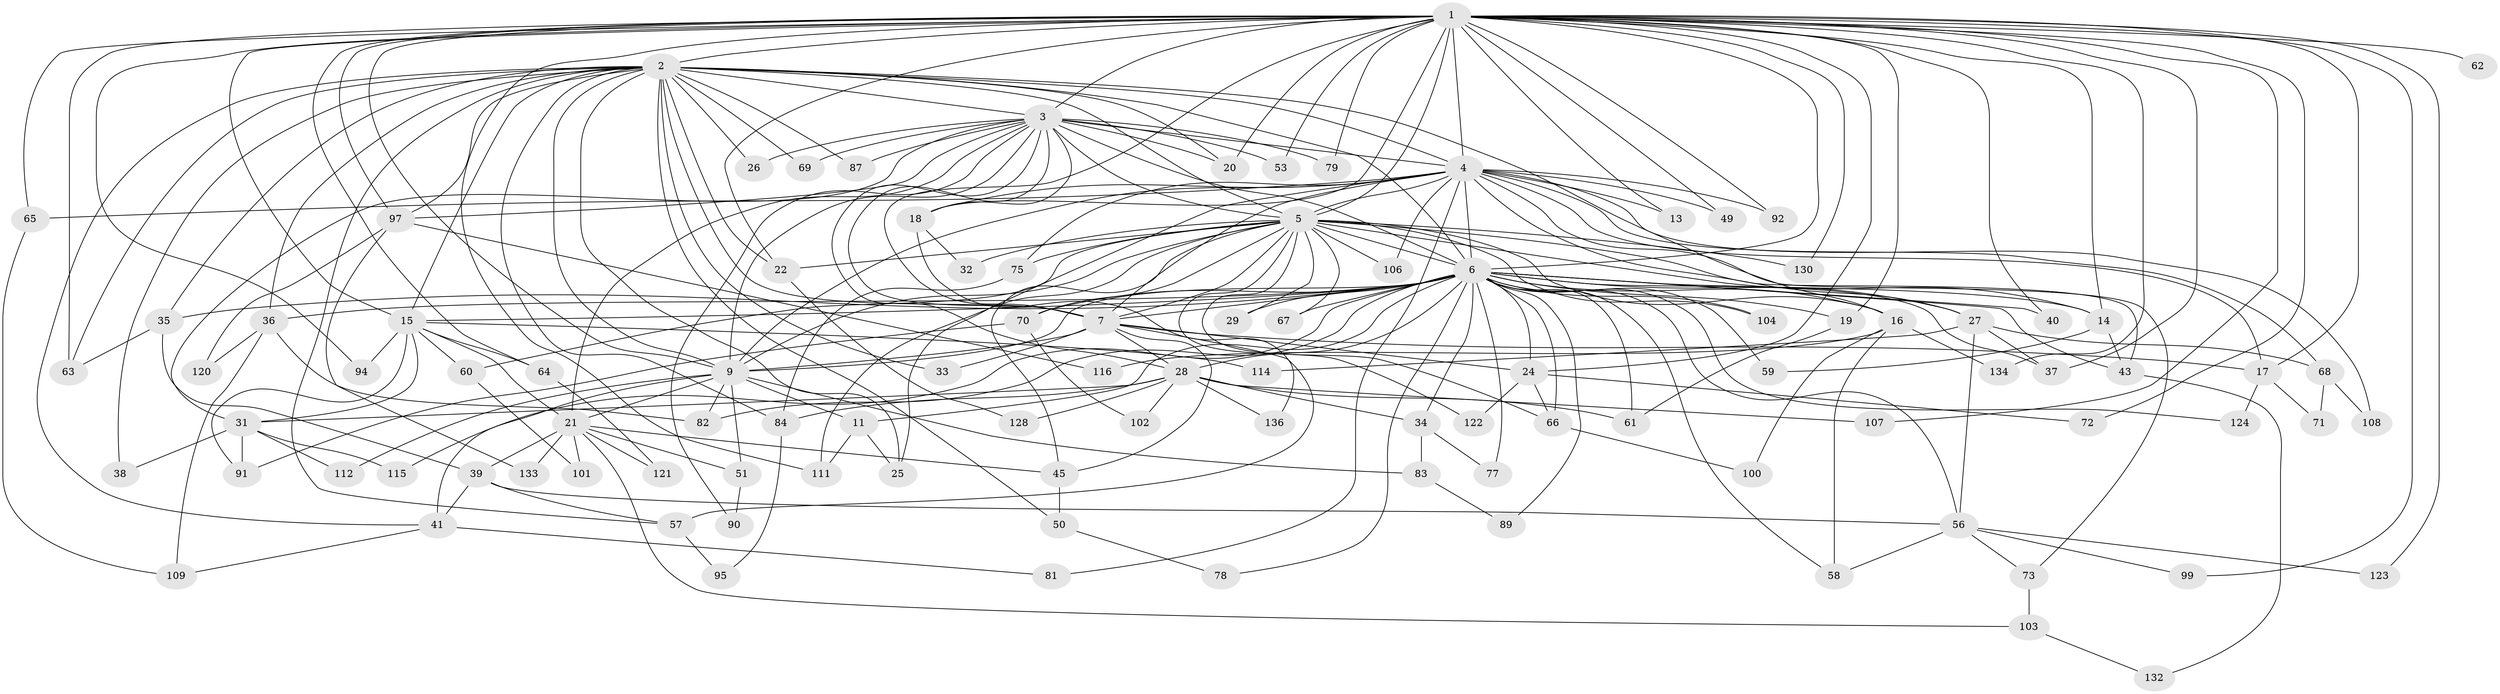 // Generated by graph-tools (version 1.1) at 2025/51/02/27/25 19:51:50]
// undirected, 102 vertices, 243 edges
graph export_dot {
graph [start="1"]
  node [color=gray90,style=filled];
  1 [super="+10"];
  2 [super="+12"];
  3 [super="+105"];
  4 [super="+8"];
  5 [super="+46"];
  6 [super="+23"];
  7 [super="+44"];
  9;
  11 [super="+74"];
  13;
  14 [super="+125"];
  15 [super="+118"];
  16;
  17 [super="+47"];
  18 [super="+88"];
  19;
  20 [super="+42"];
  21 [super="+30"];
  22 [super="+126"];
  24 [super="+52"];
  25;
  26;
  27;
  28 [super="+48"];
  29;
  31 [super="+76"];
  32;
  33;
  34;
  35 [super="+85"];
  36 [super="+113"];
  37 [super="+131"];
  38;
  39 [super="+135"];
  40;
  41 [super="+55"];
  43 [super="+54"];
  45 [super="+80"];
  49;
  50;
  51;
  53;
  56 [super="+93"];
  57;
  58 [super="+117"];
  59;
  60;
  61 [super="+86"];
  62;
  63;
  64;
  65;
  66 [super="+96"];
  67;
  68;
  69;
  70 [super="+129"];
  71;
  72;
  73;
  75;
  77;
  78;
  79;
  81;
  82 [super="+127"];
  83;
  84 [super="+98"];
  87;
  89;
  90;
  91;
  92;
  94;
  95;
  97 [super="+110"];
  99;
  100;
  101;
  102;
  103;
  104;
  106;
  107;
  108;
  109;
  111 [super="+119"];
  112;
  114;
  115;
  116;
  120;
  121;
  122;
  123;
  124;
  128;
  130;
  132;
  133;
  134;
  136;
  1 -- 2 [weight=2];
  1 -- 3 [weight=2];
  1 -- 4 [weight=4];
  1 -- 5 [weight=2];
  1 -- 6 [weight=2];
  1 -- 7 [weight=2];
  1 -- 9 [weight=2];
  1 -- 13;
  1 -- 14;
  1 -- 17;
  1 -- 19;
  1 -- 37;
  1 -- 40;
  1 -- 49;
  1 -- 64;
  1 -- 99;
  1 -- 107;
  1 -- 111;
  1 -- 123;
  1 -- 18;
  1 -- 65;
  1 -- 130;
  1 -- 134;
  1 -- 72;
  1 -- 15;
  1 -- 79;
  1 -- 20;
  1 -- 22;
  1 -- 24;
  1 -- 92;
  1 -- 94;
  1 -- 53;
  1 -- 62;
  1 -- 63;
  1 -- 97;
  2 -- 3;
  2 -- 4 [weight=2];
  2 -- 5;
  2 -- 6;
  2 -- 7 [weight=2];
  2 -- 9;
  2 -- 15;
  2 -- 16;
  2 -- 25;
  2 -- 26;
  2 -- 33;
  2 -- 36;
  2 -- 41;
  2 -- 57;
  2 -- 63;
  2 -- 69;
  2 -- 84;
  2 -- 87;
  2 -- 97;
  2 -- 20;
  2 -- 22;
  2 -- 50;
  2 -- 35;
  2 -- 38;
  3 -- 4 [weight=2];
  3 -- 5;
  3 -- 6;
  3 -- 7;
  3 -- 9;
  3 -- 18;
  3 -- 20;
  3 -- 26;
  3 -- 31;
  3 -- 53;
  3 -- 69;
  3 -- 79;
  3 -- 87;
  3 -- 90;
  3 -- 97;
  3 -- 21;
  3 -- 28 [weight=2];
  4 -- 5 [weight=2];
  4 -- 6 [weight=2];
  4 -- 7 [weight=2];
  4 -- 9 [weight=2];
  4 -- 13;
  4 -- 17;
  4 -- 18;
  4 -- 25;
  4 -- 27;
  4 -- 65;
  4 -- 68;
  4 -- 75;
  4 -- 81;
  4 -- 92;
  4 -- 106;
  4 -- 108;
  4 -- 73;
  4 -- 49;
  5 -- 6;
  5 -- 7;
  5 -- 9;
  5 -- 22;
  5 -- 29;
  5 -- 32;
  5 -- 60;
  5 -- 66;
  5 -- 67;
  5 -- 70;
  5 -- 75;
  5 -- 104;
  5 -- 106;
  5 -- 122;
  5 -- 130;
  5 -- 16;
  5 -- 45;
  5 -- 14;
  5 -- 111;
  5 -- 43;
  6 -- 7;
  6 -- 9;
  6 -- 11;
  6 -- 14;
  6 -- 16;
  6 -- 19;
  6 -- 24;
  6 -- 27;
  6 -- 28;
  6 -- 29;
  6 -- 34;
  6 -- 35;
  6 -- 36;
  6 -- 40;
  6 -- 43;
  6 -- 56;
  6 -- 58;
  6 -- 59;
  6 -- 61;
  6 -- 66;
  6 -- 67;
  6 -- 70;
  6 -- 77;
  6 -- 78;
  6 -- 82;
  6 -- 104;
  6 -- 115;
  6 -- 124;
  6 -- 89;
  6 -- 15 [weight=2];
  6 -- 37;
  7 -- 9 [weight=2];
  7 -- 28;
  7 -- 33;
  7 -- 45;
  7 -- 57;
  7 -- 24;
  7 -- 17;
  9 -- 11;
  9 -- 21;
  9 -- 51;
  9 -- 82;
  9 -- 83;
  9 -- 112;
  9 -- 41;
  11 -- 111;
  11 -- 25;
  14 -- 43;
  14 -- 59;
  15 -- 21;
  15 -- 60;
  15 -- 64;
  15 -- 91;
  15 -- 94;
  15 -- 114;
  15 -- 31;
  16 -- 58;
  16 -- 100;
  16 -- 116;
  16 -- 134;
  17 -- 71;
  17 -- 124;
  18 -- 32;
  18 -- 136;
  19 -- 61;
  21 -- 39;
  21 -- 45;
  21 -- 51;
  21 -- 101;
  21 -- 121;
  21 -- 133;
  21 -- 103;
  22 -- 128;
  24 -- 72;
  24 -- 122;
  24 -- 66;
  27 -- 37;
  27 -- 68;
  27 -- 114;
  27 -- 56;
  28 -- 31;
  28 -- 34;
  28 -- 107;
  28 -- 128;
  28 -- 84;
  28 -- 102;
  28 -- 136;
  28 -- 61;
  31 -- 38;
  31 -- 91;
  31 -- 112;
  31 -- 115;
  34 -- 77;
  34 -- 83;
  35 -- 39;
  35 -- 63;
  36 -- 120;
  36 -- 82;
  36 -- 109;
  39 -- 41;
  39 -- 56;
  39 -- 57;
  41 -- 81;
  41 -- 109;
  43 -- 132;
  45 -- 50;
  50 -- 78;
  51 -- 90;
  56 -- 73;
  56 -- 123;
  56 -- 99;
  56 -- 58;
  57 -- 95;
  60 -- 101;
  64 -- 121;
  65 -- 109;
  66 -- 100;
  68 -- 71;
  68 -- 108;
  70 -- 102;
  70 -- 91;
  73 -- 103;
  75 -- 84;
  83 -- 89;
  84 -- 95;
  97 -- 116;
  97 -- 120;
  97 -- 133;
  103 -- 132;
}
